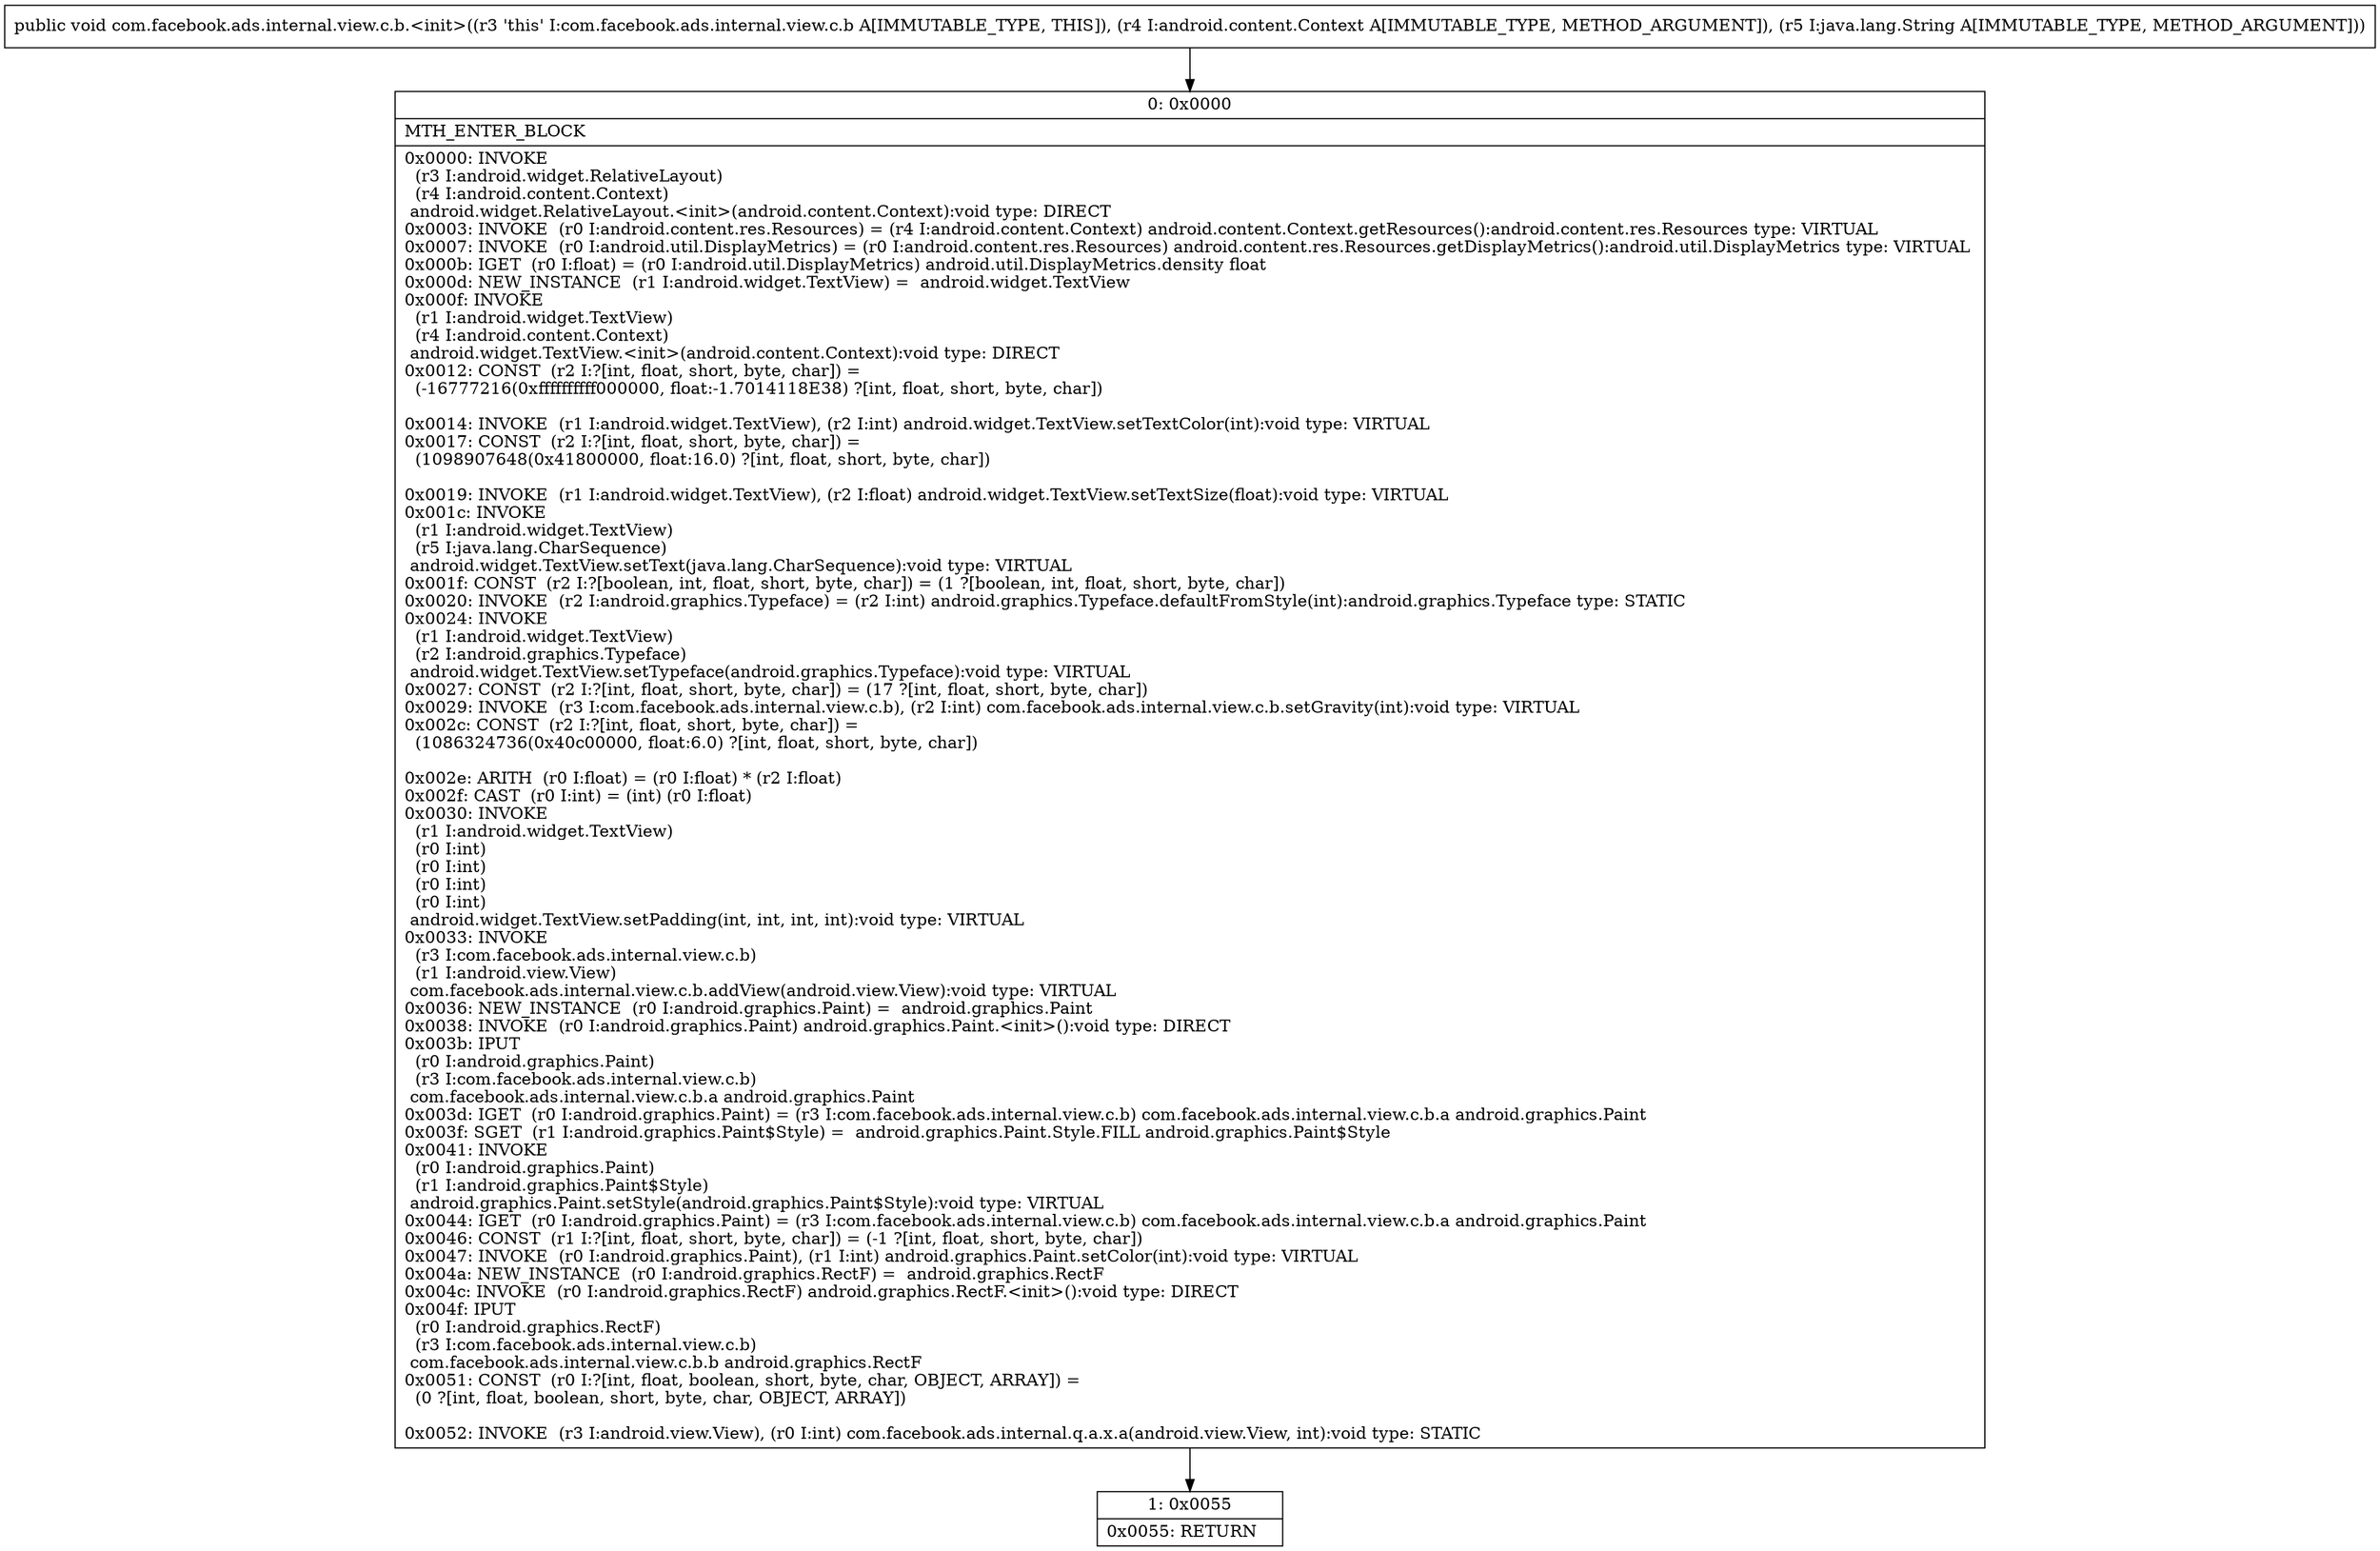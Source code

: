 digraph "CFG forcom.facebook.ads.internal.view.c.b.\<init\>(Landroid\/content\/Context;Ljava\/lang\/String;)V" {
Node_0 [shape=record,label="{0\:\ 0x0000|MTH_ENTER_BLOCK\l|0x0000: INVOKE  \l  (r3 I:android.widget.RelativeLayout)\l  (r4 I:android.content.Context)\l android.widget.RelativeLayout.\<init\>(android.content.Context):void type: DIRECT \l0x0003: INVOKE  (r0 I:android.content.res.Resources) = (r4 I:android.content.Context) android.content.Context.getResources():android.content.res.Resources type: VIRTUAL \l0x0007: INVOKE  (r0 I:android.util.DisplayMetrics) = (r0 I:android.content.res.Resources) android.content.res.Resources.getDisplayMetrics():android.util.DisplayMetrics type: VIRTUAL \l0x000b: IGET  (r0 I:float) = (r0 I:android.util.DisplayMetrics) android.util.DisplayMetrics.density float \l0x000d: NEW_INSTANCE  (r1 I:android.widget.TextView) =  android.widget.TextView \l0x000f: INVOKE  \l  (r1 I:android.widget.TextView)\l  (r4 I:android.content.Context)\l android.widget.TextView.\<init\>(android.content.Context):void type: DIRECT \l0x0012: CONST  (r2 I:?[int, float, short, byte, char]) = \l  (\-16777216(0xffffffffff000000, float:\-1.7014118E38) ?[int, float, short, byte, char])\l \l0x0014: INVOKE  (r1 I:android.widget.TextView), (r2 I:int) android.widget.TextView.setTextColor(int):void type: VIRTUAL \l0x0017: CONST  (r2 I:?[int, float, short, byte, char]) = \l  (1098907648(0x41800000, float:16.0) ?[int, float, short, byte, char])\l \l0x0019: INVOKE  (r1 I:android.widget.TextView), (r2 I:float) android.widget.TextView.setTextSize(float):void type: VIRTUAL \l0x001c: INVOKE  \l  (r1 I:android.widget.TextView)\l  (r5 I:java.lang.CharSequence)\l android.widget.TextView.setText(java.lang.CharSequence):void type: VIRTUAL \l0x001f: CONST  (r2 I:?[boolean, int, float, short, byte, char]) = (1 ?[boolean, int, float, short, byte, char]) \l0x0020: INVOKE  (r2 I:android.graphics.Typeface) = (r2 I:int) android.graphics.Typeface.defaultFromStyle(int):android.graphics.Typeface type: STATIC \l0x0024: INVOKE  \l  (r1 I:android.widget.TextView)\l  (r2 I:android.graphics.Typeface)\l android.widget.TextView.setTypeface(android.graphics.Typeface):void type: VIRTUAL \l0x0027: CONST  (r2 I:?[int, float, short, byte, char]) = (17 ?[int, float, short, byte, char]) \l0x0029: INVOKE  (r3 I:com.facebook.ads.internal.view.c.b), (r2 I:int) com.facebook.ads.internal.view.c.b.setGravity(int):void type: VIRTUAL \l0x002c: CONST  (r2 I:?[int, float, short, byte, char]) = \l  (1086324736(0x40c00000, float:6.0) ?[int, float, short, byte, char])\l \l0x002e: ARITH  (r0 I:float) = (r0 I:float) * (r2 I:float) \l0x002f: CAST  (r0 I:int) = (int) (r0 I:float) \l0x0030: INVOKE  \l  (r1 I:android.widget.TextView)\l  (r0 I:int)\l  (r0 I:int)\l  (r0 I:int)\l  (r0 I:int)\l android.widget.TextView.setPadding(int, int, int, int):void type: VIRTUAL \l0x0033: INVOKE  \l  (r3 I:com.facebook.ads.internal.view.c.b)\l  (r1 I:android.view.View)\l com.facebook.ads.internal.view.c.b.addView(android.view.View):void type: VIRTUAL \l0x0036: NEW_INSTANCE  (r0 I:android.graphics.Paint) =  android.graphics.Paint \l0x0038: INVOKE  (r0 I:android.graphics.Paint) android.graphics.Paint.\<init\>():void type: DIRECT \l0x003b: IPUT  \l  (r0 I:android.graphics.Paint)\l  (r3 I:com.facebook.ads.internal.view.c.b)\l com.facebook.ads.internal.view.c.b.a android.graphics.Paint \l0x003d: IGET  (r0 I:android.graphics.Paint) = (r3 I:com.facebook.ads.internal.view.c.b) com.facebook.ads.internal.view.c.b.a android.graphics.Paint \l0x003f: SGET  (r1 I:android.graphics.Paint$Style) =  android.graphics.Paint.Style.FILL android.graphics.Paint$Style \l0x0041: INVOKE  \l  (r0 I:android.graphics.Paint)\l  (r1 I:android.graphics.Paint$Style)\l android.graphics.Paint.setStyle(android.graphics.Paint$Style):void type: VIRTUAL \l0x0044: IGET  (r0 I:android.graphics.Paint) = (r3 I:com.facebook.ads.internal.view.c.b) com.facebook.ads.internal.view.c.b.a android.graphics.Paint \l0x0046: CONST  (r1 I:?[int, float, short, byte, char]) = (\-1 ?[int, float, short, byte, char]) \l0x0047: INVOKE  (r0 I:android.graphics.Paint), (r1 I:int) android.graphics.Paint.setColor(int):void type: VIRTUAL \l0x004a: NEW_INSTANCE  (r0 I:android.graphics.RectF) =  android.graphics.RectF \l0x004c: INVOKE  (r0 I:android.graphics.RectF) android.graphics.RectF.\<init\>():void type: DIRECT \l0x004f: IPUT  \l  (r0 I:android.graphics.RectF)\l  (r3 I:com.facebook.ads.internal.view.c.b)\l com.facebook.ads.internal.view.c.b.b android.graphics.RectF \l0x0051: CONST  (r0 I:?[int, float, boolean, short, byte, char, OBJECT, ARRAY]) = \l  (0 ?[int, float, boolean, short, byte, char, OBJECT, ARRAY])\l \l0x0052: INVOKE  (r3 I:android.view.View), (r0 I:int) com.facebook.ads.internal.q.a.x.a(android.view.View, int):void type: STATIC \l}"];
Node_1 [shape=record,label="{1\:\ 0x0055|0x0055: RETURN   \l}"];
MethodNode[shape=record,label="{public void com.facebook.ads.internal.view.c.b.\<init\>((r3 'this' I:com.facebook.ads.internal.view.c.b A[IMMUTABLE_TYPE, THIS]), (r4 I:android.content.Context A[IMMUTABLE_TYPE, METHOD_ARGUMENT]), (r5 I:java.lang.String A[IMMUTABLE_TYPE, METHOD_ARGUMENT])) }"];
MethodNode -> Node_0;
Node_0 -> Node_1;
}

